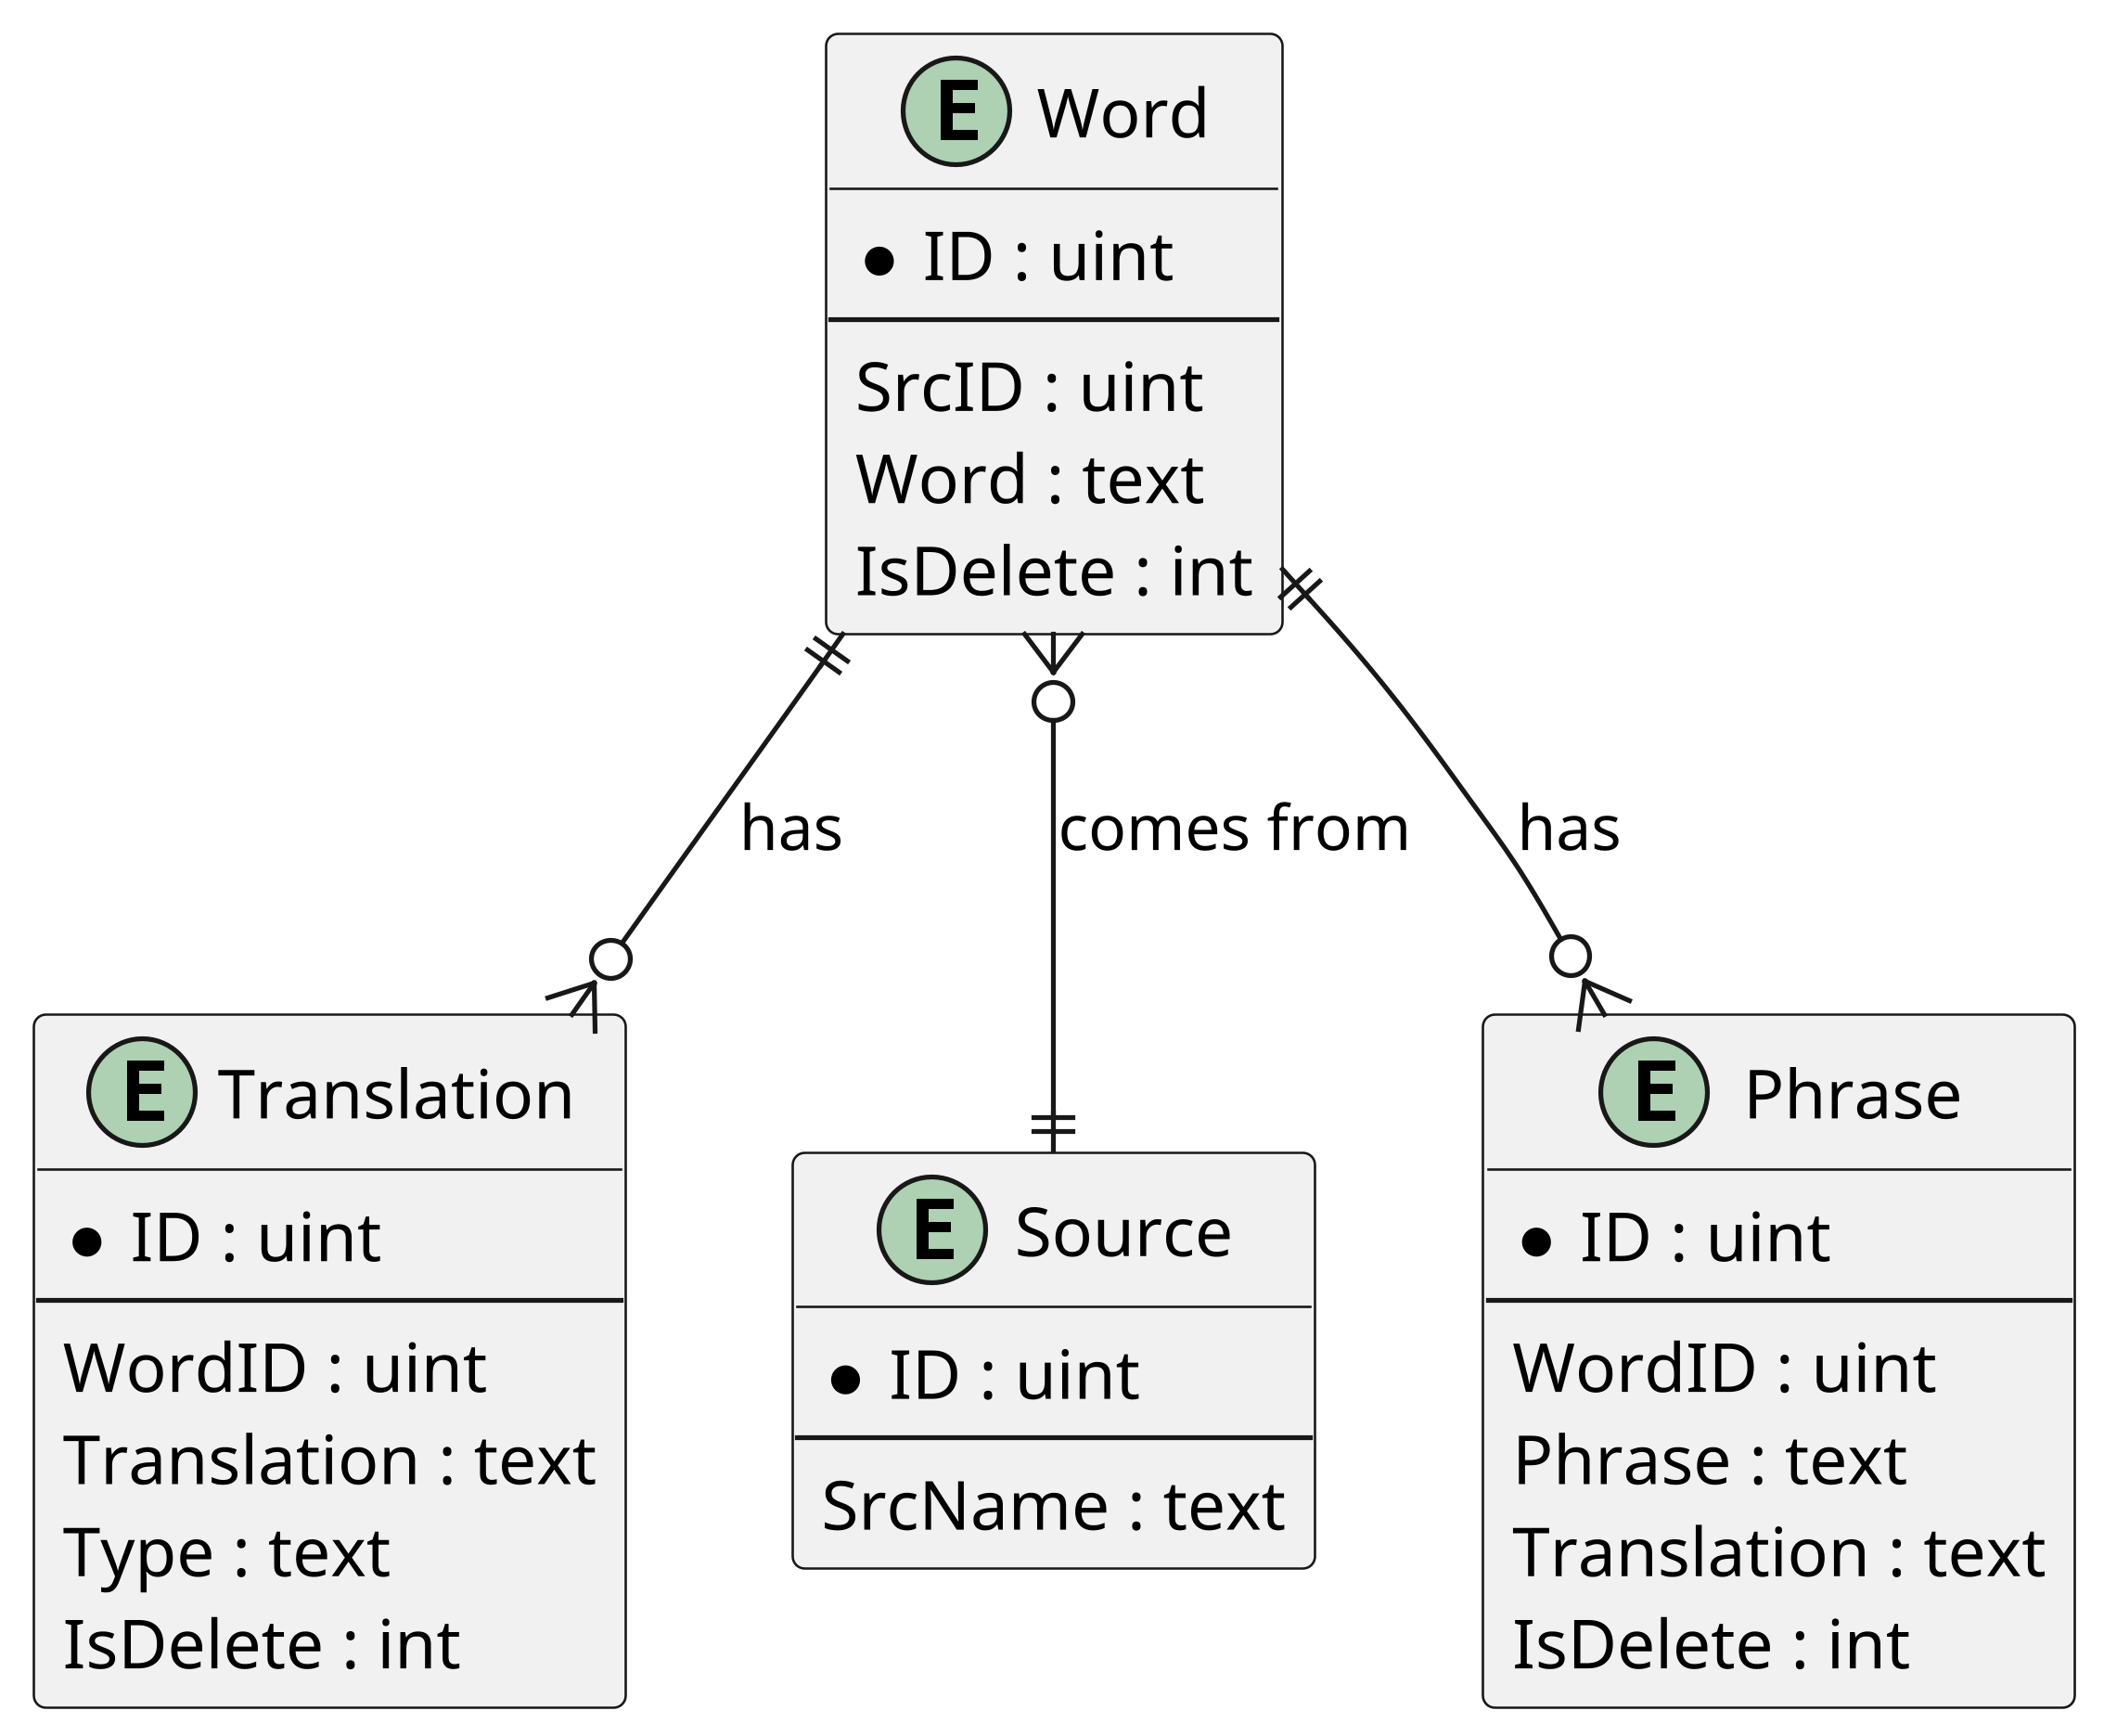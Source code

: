 @startuml

skinparam dpi 500

entity Word {
    * ID : uint
    --
    SrcID : uint
    Word : text
    IsDelete : int
}

entity Translation {
    * ID : uint
    --
    WordID : uint
    Translation : text
    Type : text
    IsDelete : int
}

entity Source {
    * ID : uint
    --
    SrcName : text
}

entity Phrase {
    * ID : uint
    --
    WordID : uint
    Phrase : text
    Translation : text
    IsDelete : int
}

Word ||--o{ Translation : "has"
Word ||--o{ Phrase : "has"
Word }o--|| Source : "comes from"

@enduml

